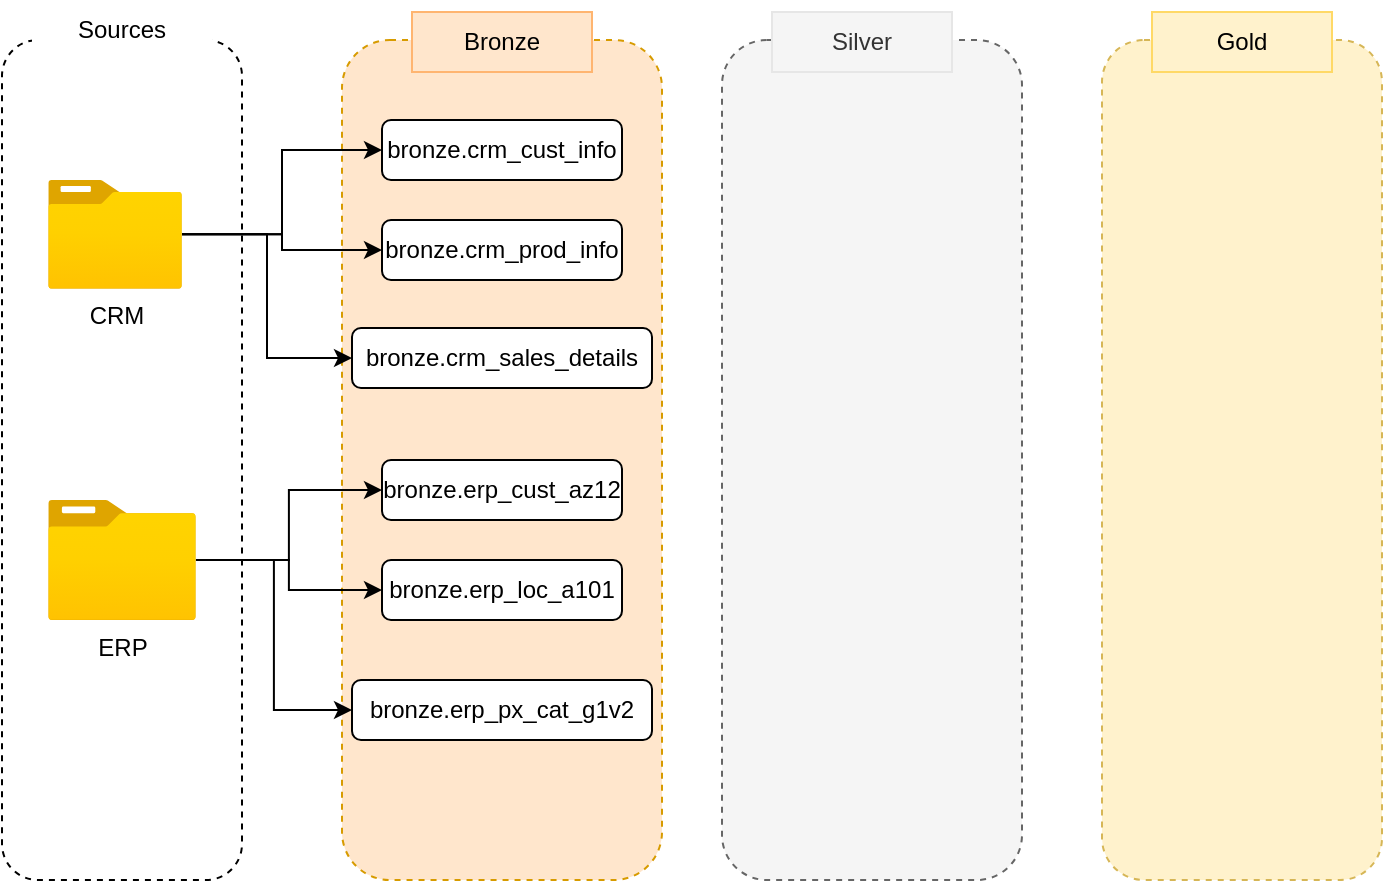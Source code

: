 <mxfile version="28.0.6">
  <diagram name="Page-1" id="xIrv7dHGrnkRH9LK5XSl">
    <mxGraphModel dx="1042" dy="626" grid="1" gridSize="10" guides="1" tooltips="1" connect="1" arrows="1" fold="1" page="1" pageScale="1" pageWidth="850" pageHeight="1100" math="0" shadow="0">
      <root>
        <mxCell id="0" />
        <mxCell id="1" parent="0" />
        <mxCell id="Hg-UwKGcQ-B4GW3TI1Nx-1" value="" style="rounded=1;whiteSpace=wrap;html=1;dashed=1;" vertex="1" parent="1">
          <mxGeometry x="100" y="130" width="120" height="420" as="geometry" />
        </mxCell>
        <mxCell id="Hg-UwKGcQ-B4GW3TI1Nx-2" value="Sources" style="rounded=0;whiteSpace=wrap;html=1;strokeColor=none;" vertex="1" parent="1">
          <mxGeometry x="115" y="110" width="90" height="30" as="geometry" />
        </mxCell>
        <mxCell id="Hg-UwKGcQ-B4GW3TI1Nx-3" value="" style="rounded=1;whiteSpace=wrap;html=1;dashed=1;fillColor=#ffe6cc;strokeColor=#d79b00;" vertex="1" parent="1">
          <mxGeometry x="270" y="130" width="160" height="420" as="geometry" />
        </mxCell>
        <mxCell id="Hg-UwKGcQ-B4GW3TI1Nx-4" value="Bronze" style="rounded=0;whiteSpace=wrap;html=1;strokeColor=#FFB570;fillColor=#FFE6CC;" vertex="1" parent="1">
          <mxGeometry x="305" y="116" width="90" height="30" as="geometry" />
        </mxCell>
        <mxCell id="Hg-UwKGcQ-B4GW3TI1Nx-5" value="" style="rounded=1;whiteSpace=wrap;html=1;dashed=1;fillColor=#f5f5f5;strokeColor=#666666;fontColor=#333333;" vertex="1" parent="1">
          <mxGeometry x="460" y="130" width="150" height="420" as="geometry" />
        </mxCell>
        <mxCell id="Hg-UwKGcQ-B4GW3TI1Nx-6" value="Silver" style="rounded=0;whiteSpace=wrap;html=1;strokeColor=#E6E6E6;fillColor=#f5f5f5;fontColor=#333333;" vertex="1" parent="1">
          <mxGeometry x="485" y="116" width="90" height="30" as="geometry" />
        </mxCell>
        <mxCell id="Hg-UwKGcQ-B4GW3TI1Nx-7" value="" style="rounded=1;whiteSpace=wrap;html=1;dashed=1;fillColor=#fff2cc;strokeColor=#d6b656;" vertex="1" parent="1">
          <mxGeometry x="650" y="130" width="140" height="420" as="geometry" />
        </mxCell>
        <mxCell id="Hg-UwKGcQ-B4GW3TI1Nx-8" value="Gold" style="rounded=0;whiteSpace=wrap;html=1;strokeColor=#FFD966;fillColor=#fff2cc;" vertex="1" parent="1">
          <mxGeometry x="675" y="116" width="90" height="30" as="geometry" />
        </mxCell>
        <mxCell id="Hg-UwKGcQ-B4GW3TI1Nx-45" style="edgeStyle=orthogonalEdgeStyle;rounded=0;orthogonalLoop=1;jettySize=auto;html=1;entryX=0;entryY=0.5;entryDx=0;entryDy=0;" edge="1" parent="1" source="Hg-UwKGcQ-B4GW3TI1Nx-9" target="Hg-UwKGcQ-B4GW3TI1Nx-37">
          <mxGeometry relative="1" as="geometry" />
        </mxCell>
        <mxCell id="Hg-UwKGcQ-B4GW3TI1Nx-46" style="edgeStyle=orthogonalEdgeStyle;rounded=0;orthogonalLoop=1;jettySize=auto;html=1;entryX=0;entryY=0.5;entryDx=0;entryDy=0;" edge="1" parent="1" source="Hg-UwKGcQ-B4GW3TI1Nx-9" target="Hg-UwKGcQ-B4GW3TI1Nx-38">
          <mxGeometry relative="1" as="geometry">
            <Array as="points">
              <mxPoint x="240" y="227" />
              <mxPoint x="240" y="235" />
            </Array>
          </mxGeometry>
        </mxCell>
        <mxCell id="Hg-UwKGcQ-B4GW3TI1Nx-48" style="edgeStyle=orthogonalEdgeStyle;rounded=0;orthogonalLoop=1;jettySize=auto;html=1;entryX=0;entryY=0.5;entryDx=0;entryDy=0;" edge="1" parent="1" source="Hg-UwKGcQ-B4GW3TI1Nx-9" target="Hg-UwKGcQ-B4GW3TI1Nx-39">
          <mxGeometry relative="1" as="geometry" />
        </mxCell>
        <mxCell id="Hg-UwKGcQ-B4GW3TI1Nx-9" value="CRM" style="image;aspect=fixed;html=1;points=[];align=center;fontSize=12;image=img/lib/azure2/general/Folder_Blank.svg;" vertex="1" parent="1">
          <mxGeometry x="123.04" y="200" width="66.96" height="54.34" as="geometry" />
        </mxCell>
        <mxCell id="Hg-UwKGcQ-B4GW3TI1Nx-49" style="edgeStyle=orthogonalEdgeStyle;rounded=0;orthogonalLoop=1;jettySize=auto;html=1;entryX=0;entryY=0.5;entryDx=0;entryDy=0;" edge="1" parent="1" source="Hg-UwKGcQ-B4GW3TI1Nx-10" target="Hg-UwKGcQ-B4GW3TI1Nx-42">
          <mxGeometry relative="1" as="geometry" />
        </mxCell>
        <mxCell id="Hg-UwKGcQ-B4GW3TI1Nx-50" style="edgeStyle=orthogonalEdgeStyle;rounded=0;orthogonalLoop=1;jettySize=auto;html=1;entryX=0;entryY=0.5;entryDx=0;entryDy=0;" edge="1" parent="1" source="Hg-UwKGcQ-B4GW3TI1Nx-10" target="Hg-UwKGcQ-B4GW3TI1Nx-43">
          <mxGeometry relative="1" as="geometry" />
        </mxCell>
        <mxCell id="Hg-UwKGcQ-B4GW3TI1Nx-51" style="edgeStyle=orthogonalEdgeStyle;rounded=0;orthogonalLoop=1;jettySize=auto;html=1;entryX=0;entryY=0.5;entryDx=0;entryDy=0;" edge="1" parent="1" source="Hg-UwKGcQ-B4GW3TI1Nx-10" target="Hg-UwKGcQ-B4GW3TI1Nx-44">
          <mxGeometry relative="1" as="geometry" />
        </mxCell>
        <mxCell id="Hg-UwKGcQ-B4GW3TI1Nx-10" value="ERP" style="image;aspect=fixed;html=1;points=[];align=center;fontSize=12;image=img/lib/azure2/general/Folder_Blank.svg;" vertex="1" parent="1">
          <mxGeometry x="123.04" y="360" width="73.93" height="60" as="geometry" />
        </mxCell>
        <mxCell id="Hg-UwKGcQ-B4GW3TI1Nx-37" value="bronze.crm_cust_info" style="rounded=1;whiteSpace=wrap;html=1;" vertex="1" parent="1">
          <mxGeometry x="290" y="170" width="120" height="30" as="geometry" />
        </mxCell>
        <mxCell id="Hg-UwKGcQ-B4GW3TI1Nx-38" value="bronze.crm_prod_info" style="rounded=1;whiteSpace=wrap;html=1;" vertex="1" parent="1">
          <mxGeometry x="290" y="220" width="120" height="30" as="geometry" />
        </mxCell>
        <mxCell id="Hg-UwKGcQ-B4GW3TI1Nx-39" value="bronze.crm_sales_details" style="rounded=1;whiteSpace=wrap;html=1;" vertex="1" parent="1">
          <mxGeometry x="275" y="274" width="150" height="30" as="geometry" />
        </mxCell>
        <mxCell id="Hg-UwKGcQ-B4GW3TI1Nx-42" value="bronze.erp_cust_az12" style="rounded=1;whiteSpace=wrap;html=1;" vertex="1" parent="1">
          <mxGeometry x="290" y="340" width="120" height="30" as="geometry" />
        </mxCell>
        <mxCell id="Hg-UwKGcQ-B4GW3TI1Nx-43" value="bronze.erp_loc_a101" style="rounded=1;whiteSpace=wrap;html=1;" vertex="1" parent="1">
          <mxGeometry x="290" y="390" width="120" height="30" as="geometry" />
        </mxCell>
        <mxCell id="Hg-UwKGcQ-B4GW3TI1Nx-44" value="bronze.erp_px_cat_g1v2" style="rounded=1;whiteSpace=wrap;html=1;" vertex="1" parent="1">
          <mxGeometry x="275" y="450" width="150" height="30" as="geometry" />
        </mxCell>
      </root>
    </mxGraphModel>
  </diagram>
</mxfile>
